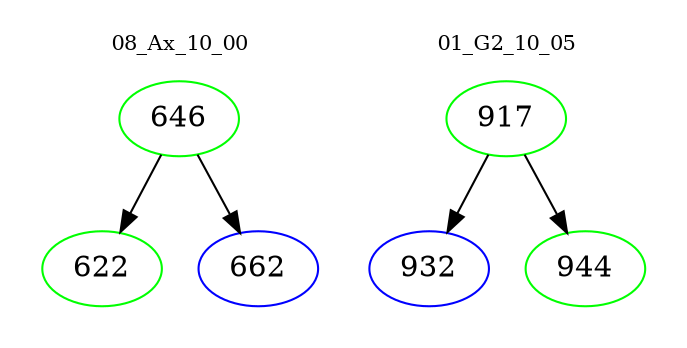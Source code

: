 digraph{
subgraph cluster_0 {
color = white
label = "08_Ax_10_00";
fontsize=10;
T0_646 [label="646", color="green"]
T0_646 -> T0_622 [color="black"]
T0_622 [label="622", color="green"]
T0_646 -> T0_662 [color="black"]
T0_662 [label="662", color="blue"]
}
subgraph cluster_1 {
color = white
label = "01_G2_10_05";
fontsize=10;
T1_917 [label="917", color="green"]
T1_917 -> T1_932 [color="black"]
T1_932 [label="932", color="blue"]
T1_917 -> T1_944 [color="black"]
T1_944 [label="944", color="green"]
}
}
